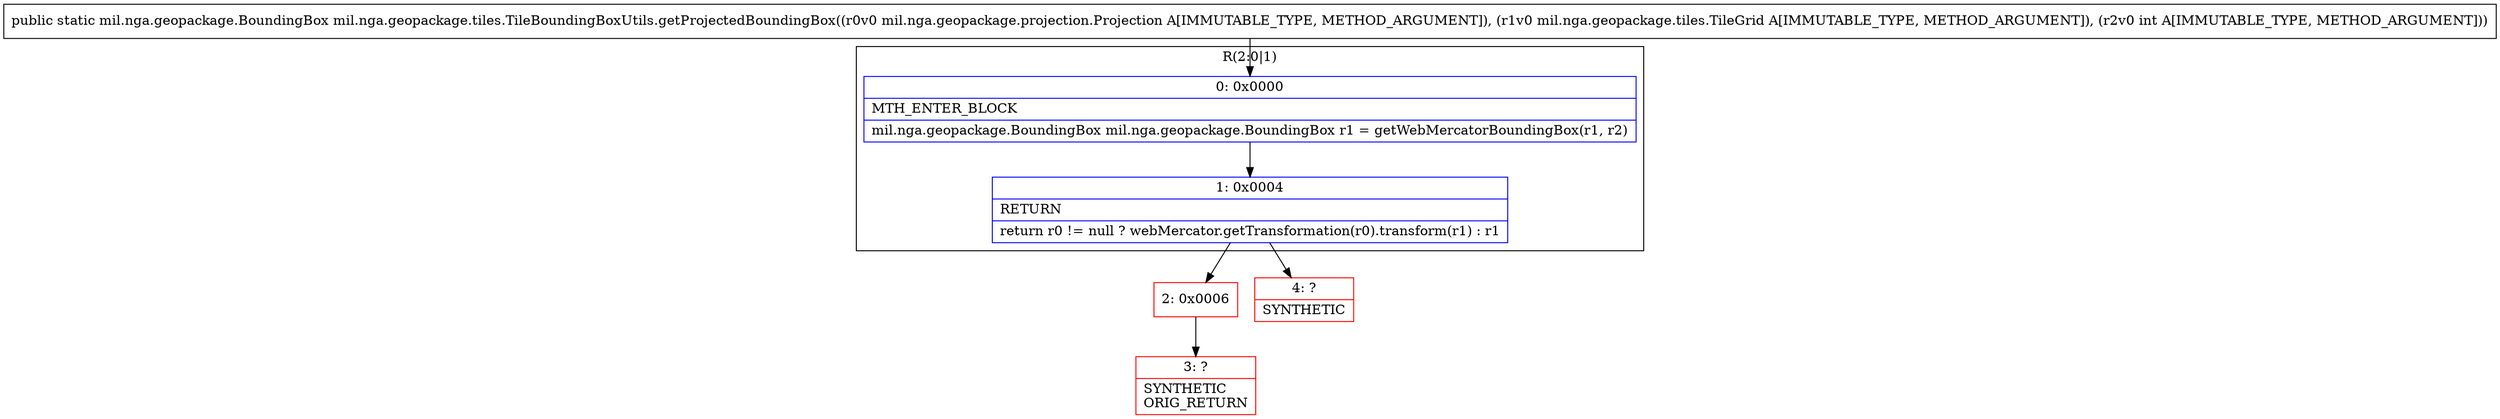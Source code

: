 digraph "CFG formil.nga.geopackage.tiles.TileBoundingBoxUtils.getProjectedBoundingBox(Lmil\/nga\/geopackage\/projection\/Projection;Lmil\/nga\/geopackage\/tiles\/TileGrid;I)Lmil\/nga\/geopackage\/BoundingBox;" {
subgraph cluster_Region_33490395 {
label = "R(2:0|1)";
node [shape=record,color=blue];
Node_0 [shape=record,label="{0\:\ 0x0000|MTH_ENTER_BLOCK\l|mil.nga.geopackage.BoundingBox mil.nga.geopackage.BoundingBox r1 = getWebMercatorBoundingBox(r1, r2)\l}"];
Node_1 [shape=record,label="{1\:\ 0x0004|RETURN\l|return r0 != null ? webMercator.getTransformation(r0).transform(r1) : r1\l}"];
}
Node_2 [shape=record,color=red,label="{2\:\ 0x0006}"];
Node_3 [shape=record,color=red,label="{3\:\ ?|SYNTHETIC\lORIG_RETURN\l}"];
Node_4 [shape=record,color=red,label="{4\:\ ?|SYNTHETIC\l}"];
MethodNode[shape=record,label="{public static mil.nga.geopackage.BoundingBox mil.nga.geopackage.tiles.TileBoundingBoxUtils.getProjectedBoundingBox((r0v0 mil.nga.geopackage.projection.Projection A[IMMUTABLE_TYPE, METHOD_ARGUMENT]), (r1v0 mil.nga.geopackage.tiles.TileGrid A[IMMUTABLE_TYPE, METHOD_ARGUMENT]), (r2v0 int A[IMMUTABLE_TYPE, METHOD_ARGUMENT])) }"];
MethodNode -> Node_0;
Node_0 -> Node_1;
Node_1 -> Node_2;
Node_1 -> Node_4;
Node_2 -> Node_3;
}

